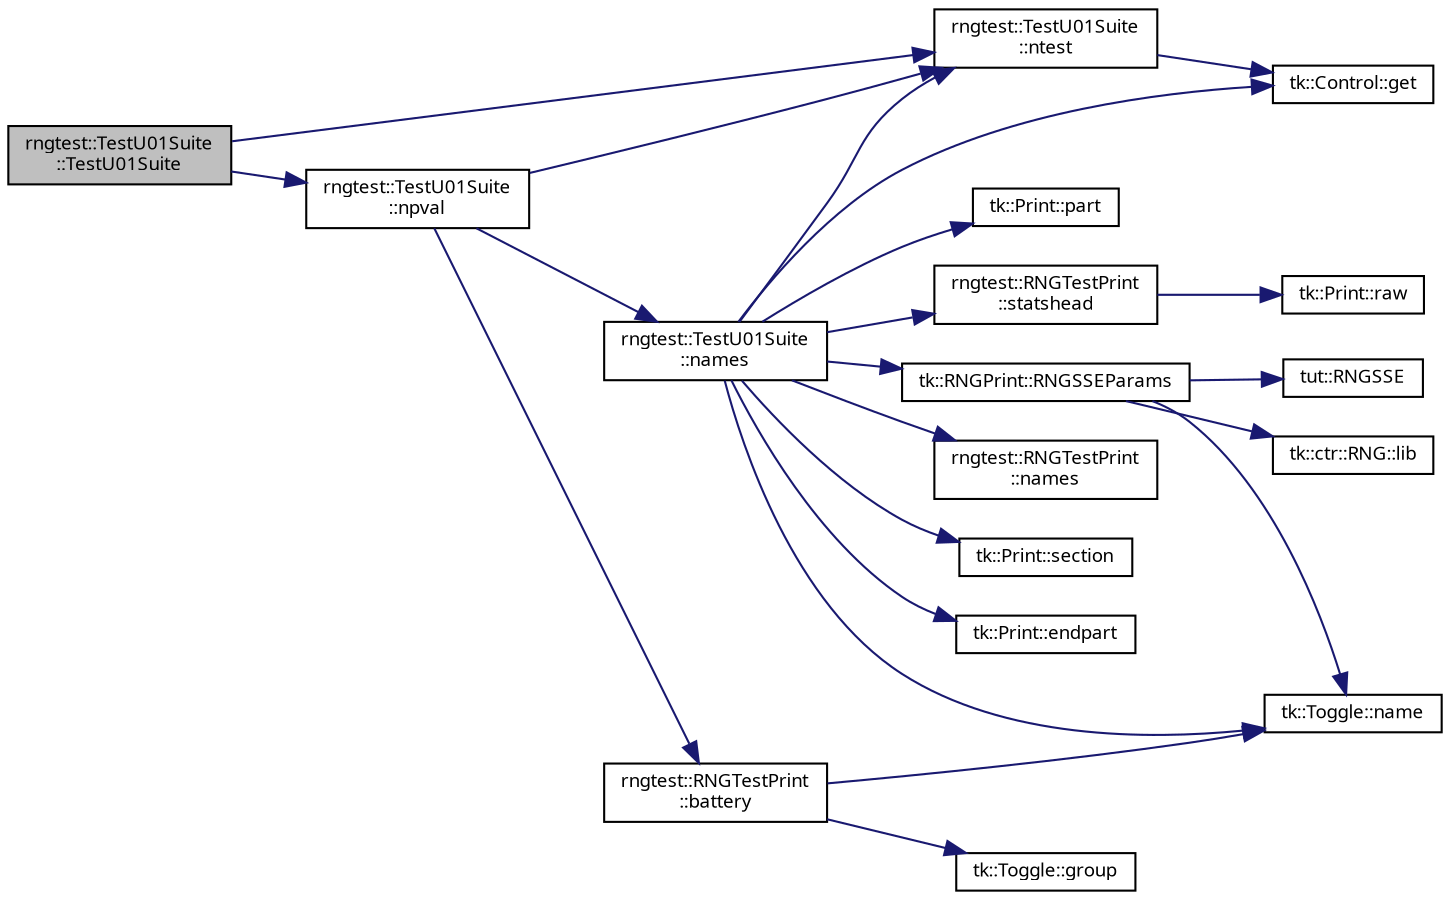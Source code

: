 digraph "rngtest::TestU01Suite::TestU01Suite"
{
 // INTERACTIVE_SVG=YES
  bgcolor="transparent";
  edge [fontname="sans-serif",fontsize="9",labelfontname="sans-serif",labelfontsize="9"];
  node [fontname="sans-serif",fontsize="9",shape=record];
  rankdir="LR";
  Node1 [label="rngtest::TestU01Suite\l::TestU01Suite",height=0.2,width=0.4,color="black", fillcolor="grey75", style="filled", fontcolor="black"];
  Node1 -> Node2 [color="midnightblue",fontsize="9",style="solid",fontname="sans-serif"];
  Node2 [label="rngtest::TestU01Suite\l::npval",height=0.2,width=0.4,color="black",URL="$classrngtest_1_1_test_u01_suite.html#a4db19c68337208e8eb649195a076c60e",tooltip="Collect number of p-values from a test. "];
  Node2 -> Node3 [color="midnightblue",fontsize="9",style="solid",fontname="sans-serif"];
  Node3 [label="rngtest::TestU01Suite\l::ntest",height=0.2,width=0.4,color="black",URL="$classrngtest_1_1_test_u01_suite.html#afca09482ef0856547135c376484bf6e0",tooltip="Return number of statistical tests. "];
  Node3 -> Node4 [color="midnightblue",fontsize="9",style="solid",fontname="sans-serif"];
  Node4 [label="tk::Control::get",height=0.2,width=0.4,color="black",URL="$classtk_1_1_control.html#a85c14acef1b9de96946fcf2ab7c08721",tooltip="Const-ref accessor to single element at 1st level. "];
  Node2 -> Node5 [color="midnightblue",fontsize="9",style="solid",fontname="sans-serif"];
  Node5 [label="rngtest::RNGTestPrint\l::battery",height=0.2,width=0.4,color="black",URL="$classrngtest_1_1_r_n_g_test_print.html#a42a6ac967127c2fa1e9532fe92923ee4"];
  Node5 -> Node6 [color="midnightblue",fontsize="9",style="solid",fontname="sans-serif"];
  Node6 [label="tk::Toggle::group",height=0.2,width=0.4,color="black",URL="$classtk_1_1_toggle.html#ac94dd097af189c12cbe902183da73617",tooltip="Used to access template typename from outside. "];
  Node5 -> Node7 [color="midnightblue",fontsize="9",style="solid",fontname="sans-serif"];
  Node7 [label="tk::Toggle::name",height=0.2,width=0.4,color="black",URL="$classtk_1_1_toggle.html#a0d14399ea9ad658b21582304168f4747"];
  Node2 -> Node8 [color="midnightblue",fontsize="9",style="solid",fontname="sans-serif"];
  Node8 [label="rngtest::TestU01Suite\l::names",height=0.2,width=0.4,color="black",URL="$classrngtest_1_1_test_u01_suite.html#abc7c88c27ef47813d686a1291cb91973",tooltip="Collect test name(s) from a test. "];
  Node8 -> Node9 [color="midnightblue",fontsize="9",style="solid",fontname="sans-serif"];
  Node9 [label="rngtest::RNGTestPrint\l::names",height=0.2,width=0.4,color="black",URL="$classrngtest_1_1_r_n_g_test_print.html#ad932f3393db9064abb87baf5f6e2b23a"];
  Node8 -> Node3 [color="midnightblue",fontsize="9",style="solid",fontname="sans-serif"];
  Node8 -> Node4 [color="midnightblue",fontsize="9",style="solid",fontname="sans-serif"];
  Node8 -> Node10 [color="midnightblue",fontsize="9",style="solid",fontname="sans-serif"];
  Node10 [label="tk::Print::section",height=0.2,width=0.4,color="black",URL="$classtk_1_1_print.html#a5a84d90bea597aaf9544cf21179852d0"];
  Node8 -> Node11 [color="midnightblue",fontsize="9",style="solid",fontname="sans-serif"];
  Node11 [label="tk::RNGPrint::RNGSSEParams",height=0.2,width=0.4,color="black",URL="$classtk_1_1_r_n_g_print.html#ae31a91105c86112fdc58f093b2149c56",tooltip="Print all fields of RNGSSE parameters. "];
  Node11 -> Node12 [color="midnightblue",fontsize="9",style="solid",fontname="sans-serif"];
  Node12 [label="tk::ctr::RNG::lib",height=0.2,width=0.4,color="black",URL="$classtk_1_1ctr_1_1_r_n_g.html#ae6301c2d864392fbb7508429577c04ab",tooltip="Return RNG library type based on RNG options enum. "];
  Node11 -> Node13 [color="midnightblue",fontsize="9",style="solid",fontname="sans-serif"];
  Node13 [label="tut::RNGSSE",height=0.2,width=0.4,color="black",URL="$namespacetut.html#ab099d6a452b3f5ffb435aa8b791166e1",tooltip="Define test group. "];
  Node11 -> Node7 [color="midnightblue",fontsize="9",style="solid",fontname="sans-serif"];
  Node8 -> Node14 [color="midnightblue",fontsize="9",style="solid",fontname="sans-serif"];
  Node14 [label="tk::Print::endpart",height=0.2,width=0.4,color="black",URL="$classtk_1_1_print.html#aa695f3f76c8f7900138e61ce6ee7df1d"];
  Node8 -> Node15 [color="midnightblue",fontsize="9",style="solid",fontname="sans-serif"];
  Node15 [label="tk::Print::part",height=0.2,width=0.4,color="black",URL="$classtk_1_1_print.html#a2e0e6ce01453e8080bcdce1837785ef3"];
  Node8 -> Node16 [color="midnightblue",fontsize="9",style="solid",fontname="sans-serif"];
  Node16 [label="rngtest::RNGTestPrint\l::statshead",height=0.2,width=0.4,color="black",URL="$classrngtest_1_1_r_n_g_test_print.html#abd2583d395394756c07ee2c0d3da0761"];
  Node16 -> Node17 [color="midnightblue",fontsize="9",style="solid",fontname="sans-serif"];
  Node17 [label="tk::Print::raw",height=0.2,width=0.4,color="black",URL="$classtk_1_1_print.html#aaab336a69963974e27fdc19cc6998aa7"];
  Node8 -> Node7 [color="midnightblue",fontsize="9",style="solid",fontname="sans-serif"];
  Node1 -> Node3 [color="midnightblue",fontsize="9",style="solid",fontname="sans-serif"];
}
